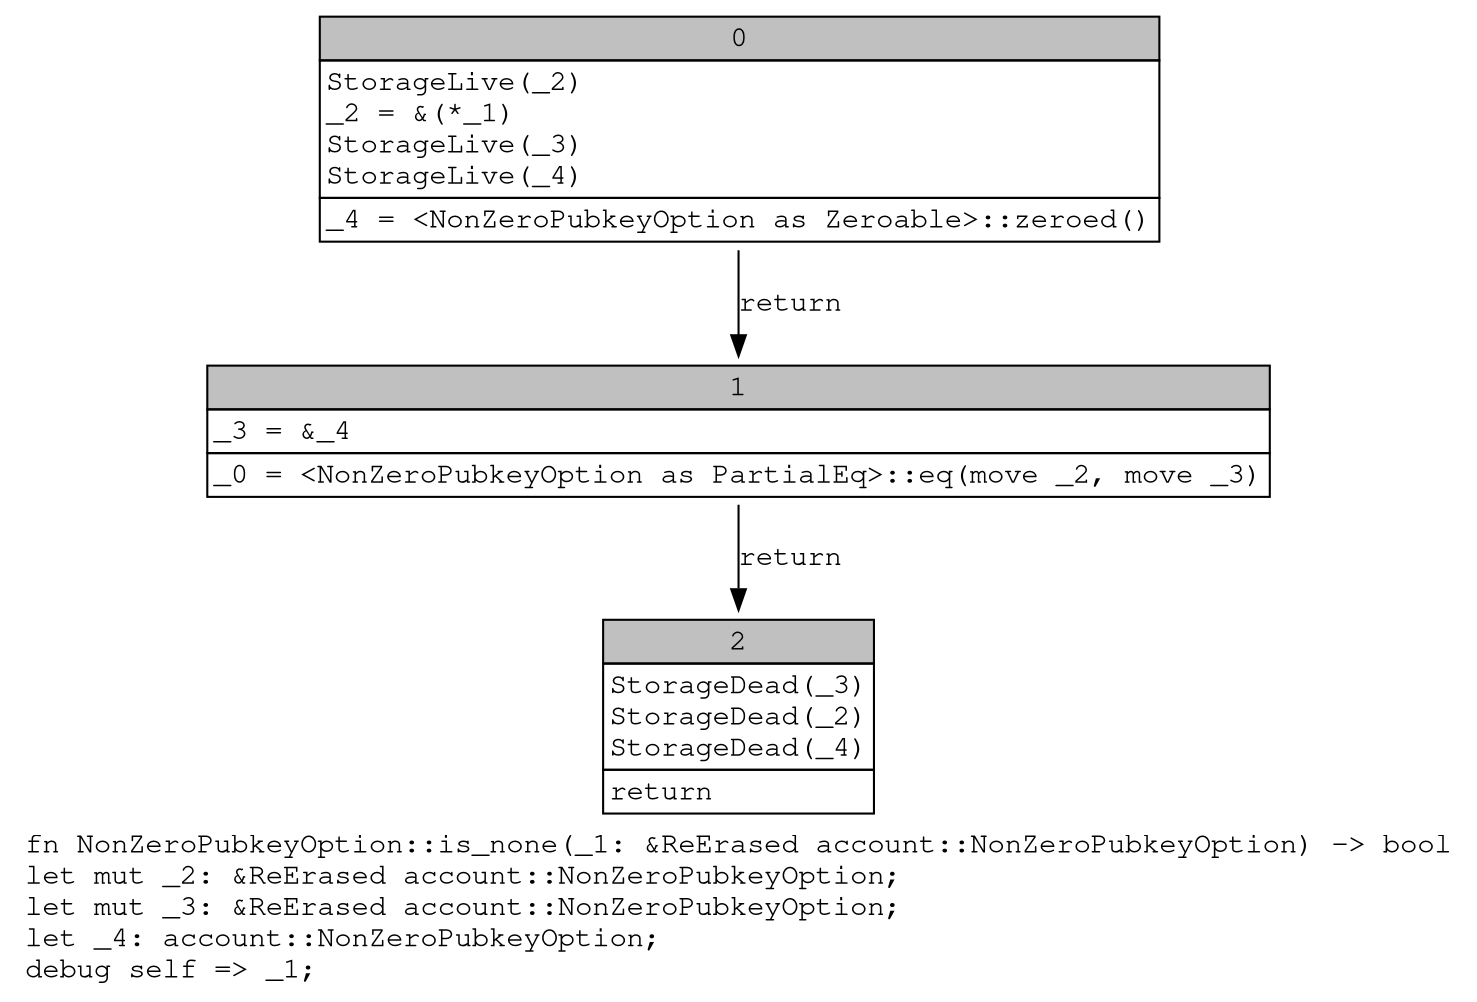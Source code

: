 digraph Mir_0_35 {
    graph [fontname="Courier, monospace"];
    node [fontname="Courier, monospace"];
    edge [fontname="Courier, monospace"];
    label=<fn NonZeroPubkeyOption::is_none(_1: &amp;ReErased account::NonZeroPubkeyOption) -&gt; bool<br align="left"/>let mut _2: &amp;ReErased account::NonZeroPubkeyOption;<br align="left"/>let mut _3: &amp;ReErased account::NonZeroPubkeyOption;<br align="left"/>let _4: account::NonZeroPubkeyOption;<br align="left"/>debug self =&gt; _1;<br align="left"/>>;
    bb0__0_35 [shape="none", label=<<table border="0" cellborder="1" cellspacing="0"><tr><td bgcolor="gray" align="center" colspan="1">0</td></tr><tr><td align="left" balign="left">StorageLive(_2)<br/>_2 = &amp;(*_1)<br/>StorageLive(_3)<br/>StorageLive(_4)<br/></td></tr><tr><td align="left">_4 = &lt;NonZeroPubkeyOption as Zeroable&gt;::zeroed()</td></tr></table>>];
    bb1__0_35 [shape="none", label=<<table border="0" cellborder="1" cellspacing="0"><tr><td bgcolor="gray" align="center" colspan="1">1</td></tr><tr><td align="left" balign="left">_3 = &amp;_4<br/></td></tr><tr><td align="left">_0 = &lt;NonZeroPubkeyOption as PartialEq&gt;::eq(move _2, move _3)</td></tr></table>>];
    bb2__0_35 [shape="none", label=<<table border="0" cellborder="1" cellspacing="0"><tr><td bgcolor="gray" align="center" colspan="1">2</td></tr><tr><td align="left" balign="left">StorageDead(_3)<br/>StorageDead(_2)<br/>StorageDead(_4)<br/></td></tr><tr><td align="left">return</td></tr></table>>];
    bb0__0_35 -> bb1__0_35 [label="return"];
    bb1__0_35 -> bb2__0_35 [label="return"];
}
